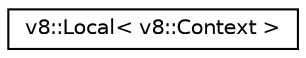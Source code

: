 digraph "Graphical Class Hierarchy"
{
  edge [fontname="Helvetica",fontsize="10",labelfontname="Helvetica",labelfontsize="10"];
  node [fontname="Helvetica",fontsize="10",shape=record];
  rankdir="LR";
  Node1 [label="v8::Local\< v8::Context \>",height=0.2,width=0.4,color="black", fillcolor="white", style="filled",URL="$singletonv8_1_1Local.html"];
}
